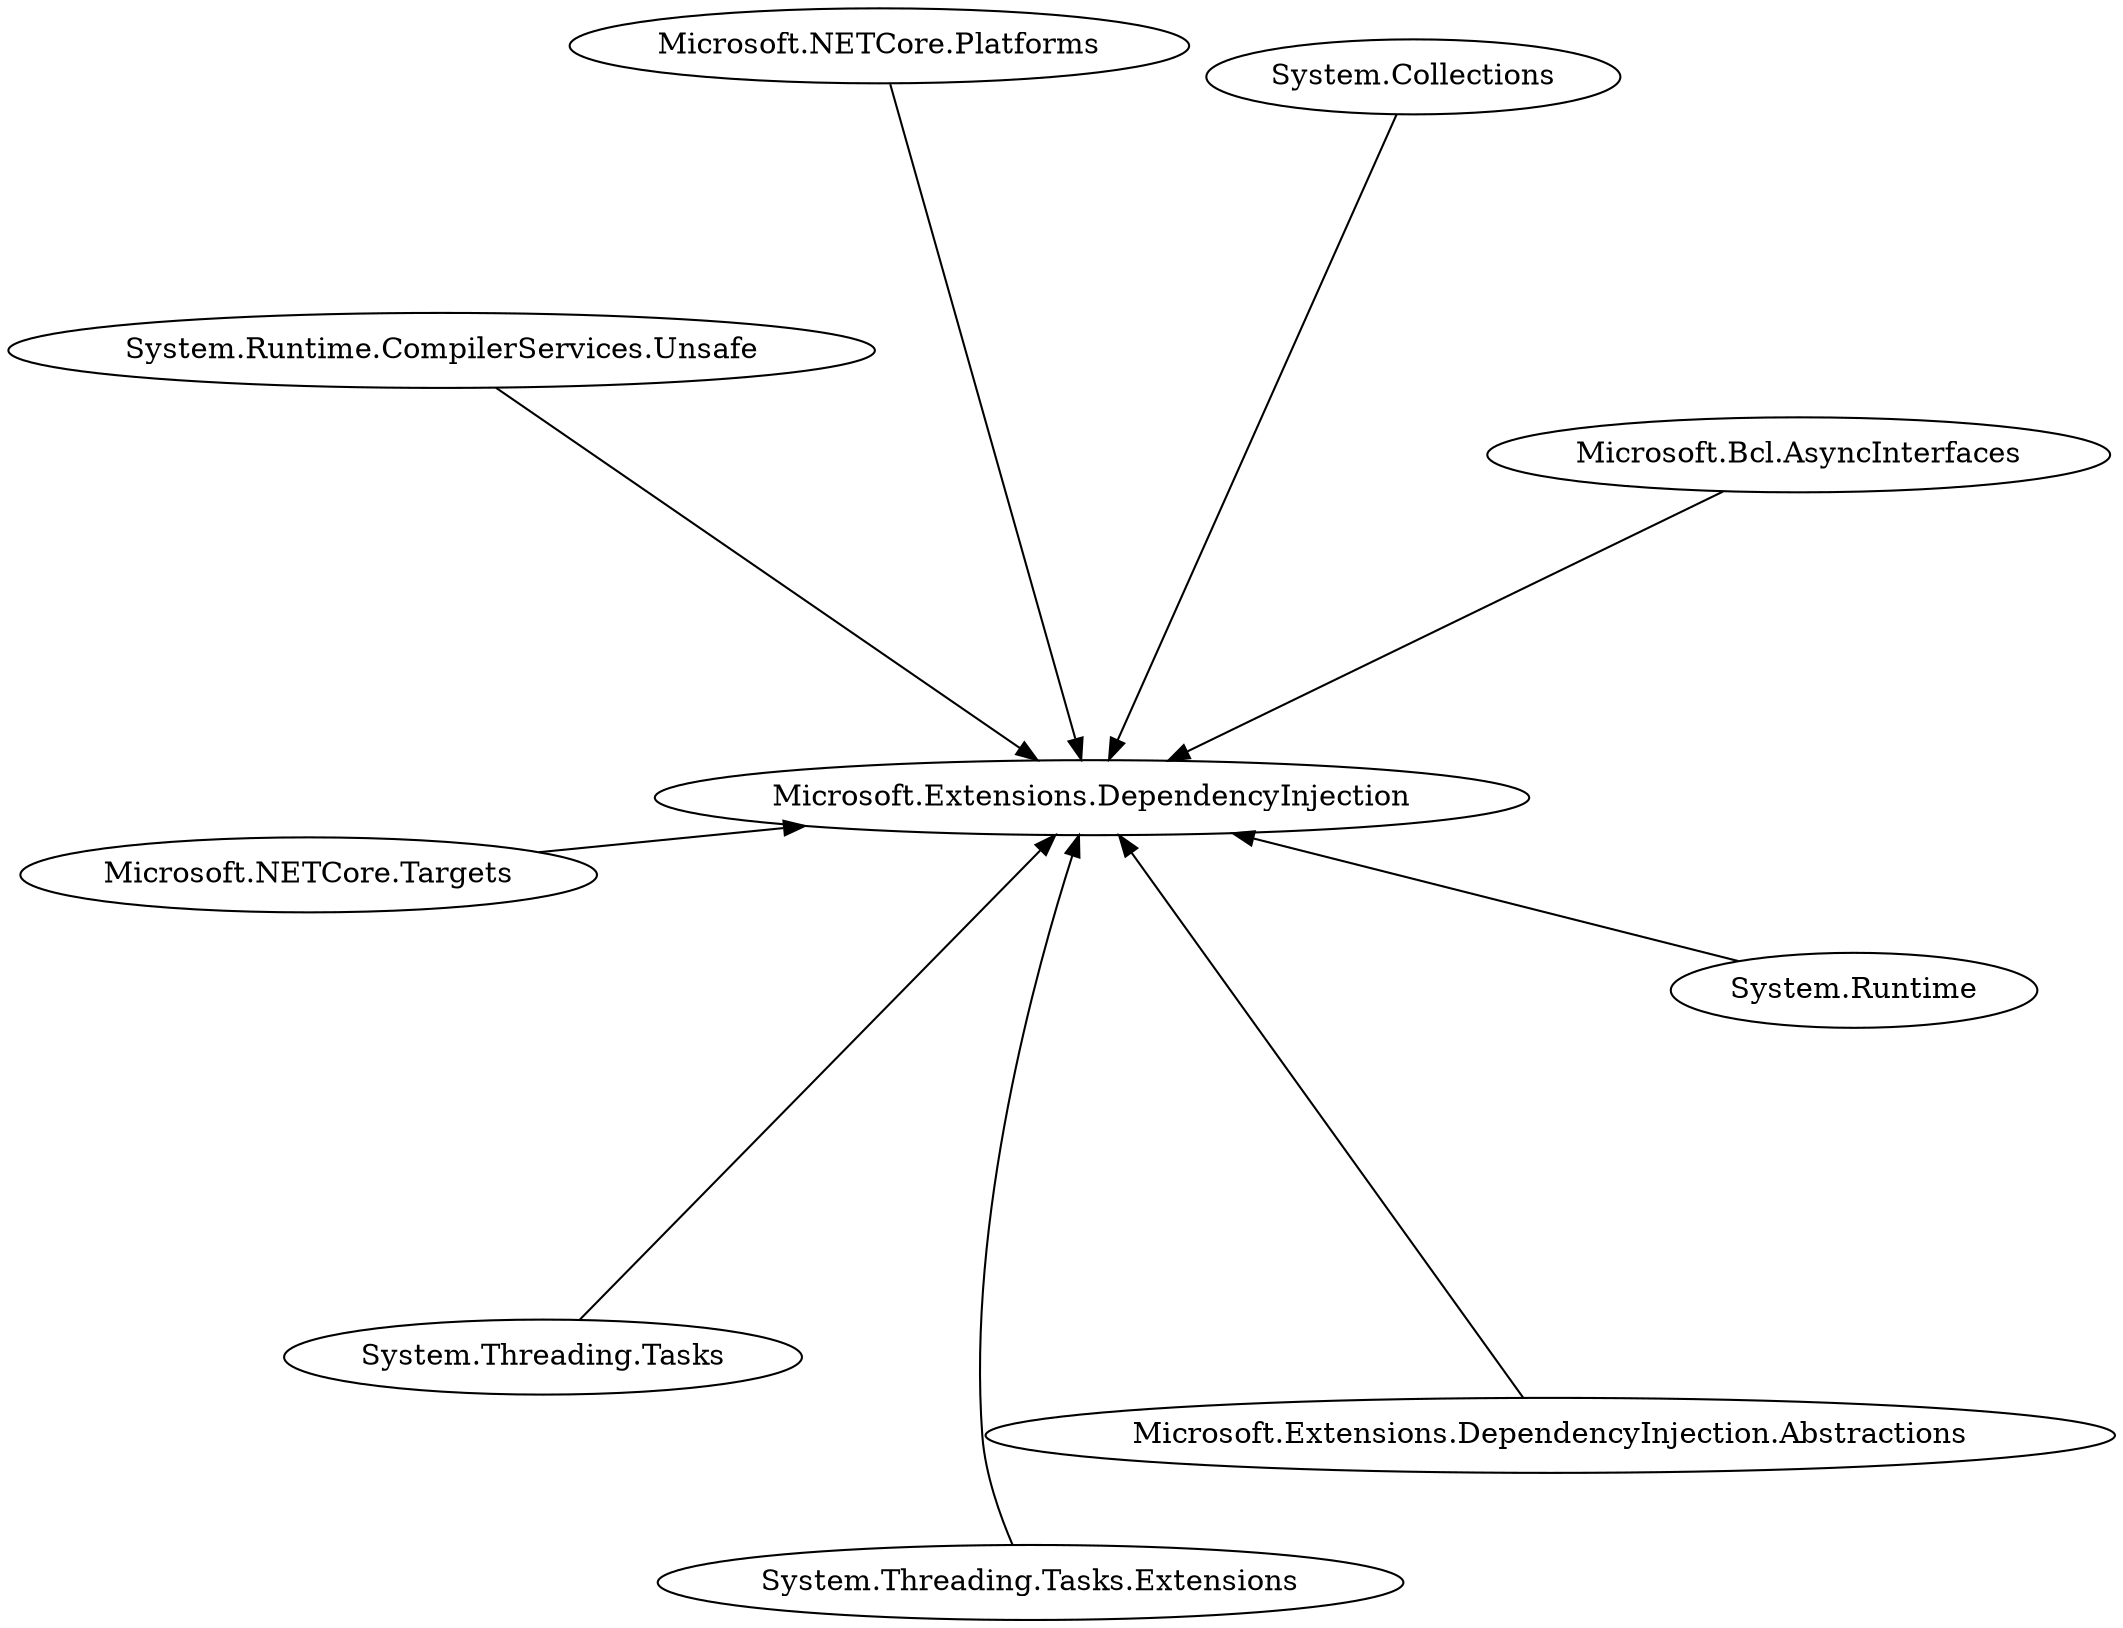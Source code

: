 digraph G {
    graph [layout=neato, overlap=false, splines=true];
    "Microsoft.Extensions.DependencyInjection"
    "Microsoft.Bcl.AsyncInterfaces" -> "Microsoft.Extensions.DependencyInjection";
    "System.Threading.Tasks.Extensions" -> "Microsoft.Extensions.DependencyInjection";
    "System.Runtime.CompilerServices.Unsafe" -> "Microsoft.Extensions.DependencyInjection";
    "System.Collections" -> "Microsoft.Extensions.DependencyInjection";
    "Microsoft.NETCore.Platforms" -> "Microsoft.Extensions.DependencyInjection";
    "Microsoft.NETCore.Targets" -> "Microsoft.Extensions.DependencyInjection";
    "System.Runtime" -> "Microsoft.Extensions.DependencyInjection";
    "System.Threading.Tasks" -> "Microsoft.Extensions.DependencyInjection";
    "Microsoft.Extensions.DependencyInjection.Abstractions" -> "Microsoft.Extensions.DependencyInjection";
}